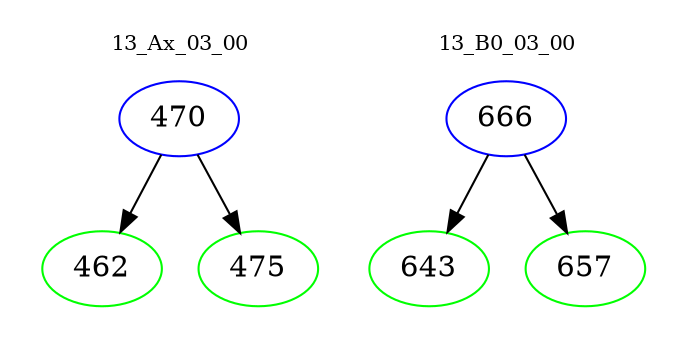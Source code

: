 digraph{
subgraph cluster_0 {
color = white
label = "13_Ax_03_00";
fontsize=10;
T0_470 [label="470", color="blue"]
T0_470 -> T0_462 [color="black"]
T0_462 [label="462", color="green"]
T0_470 -> T0_475 [color="black"]
T0_475 [label="475", color="green"]
}
subgraph cluster_1 {
color = white
label = "13_B0_03_00";
fontsize=10;
T1_666 [label="666", color="blue"]
T1_666 -> T1_643 [color="black"]
T1_643 [label="643", color="green"]
T1_666 -> T1_657 [color="black"]
T1_657 [label="657", color="green"]
}
}
